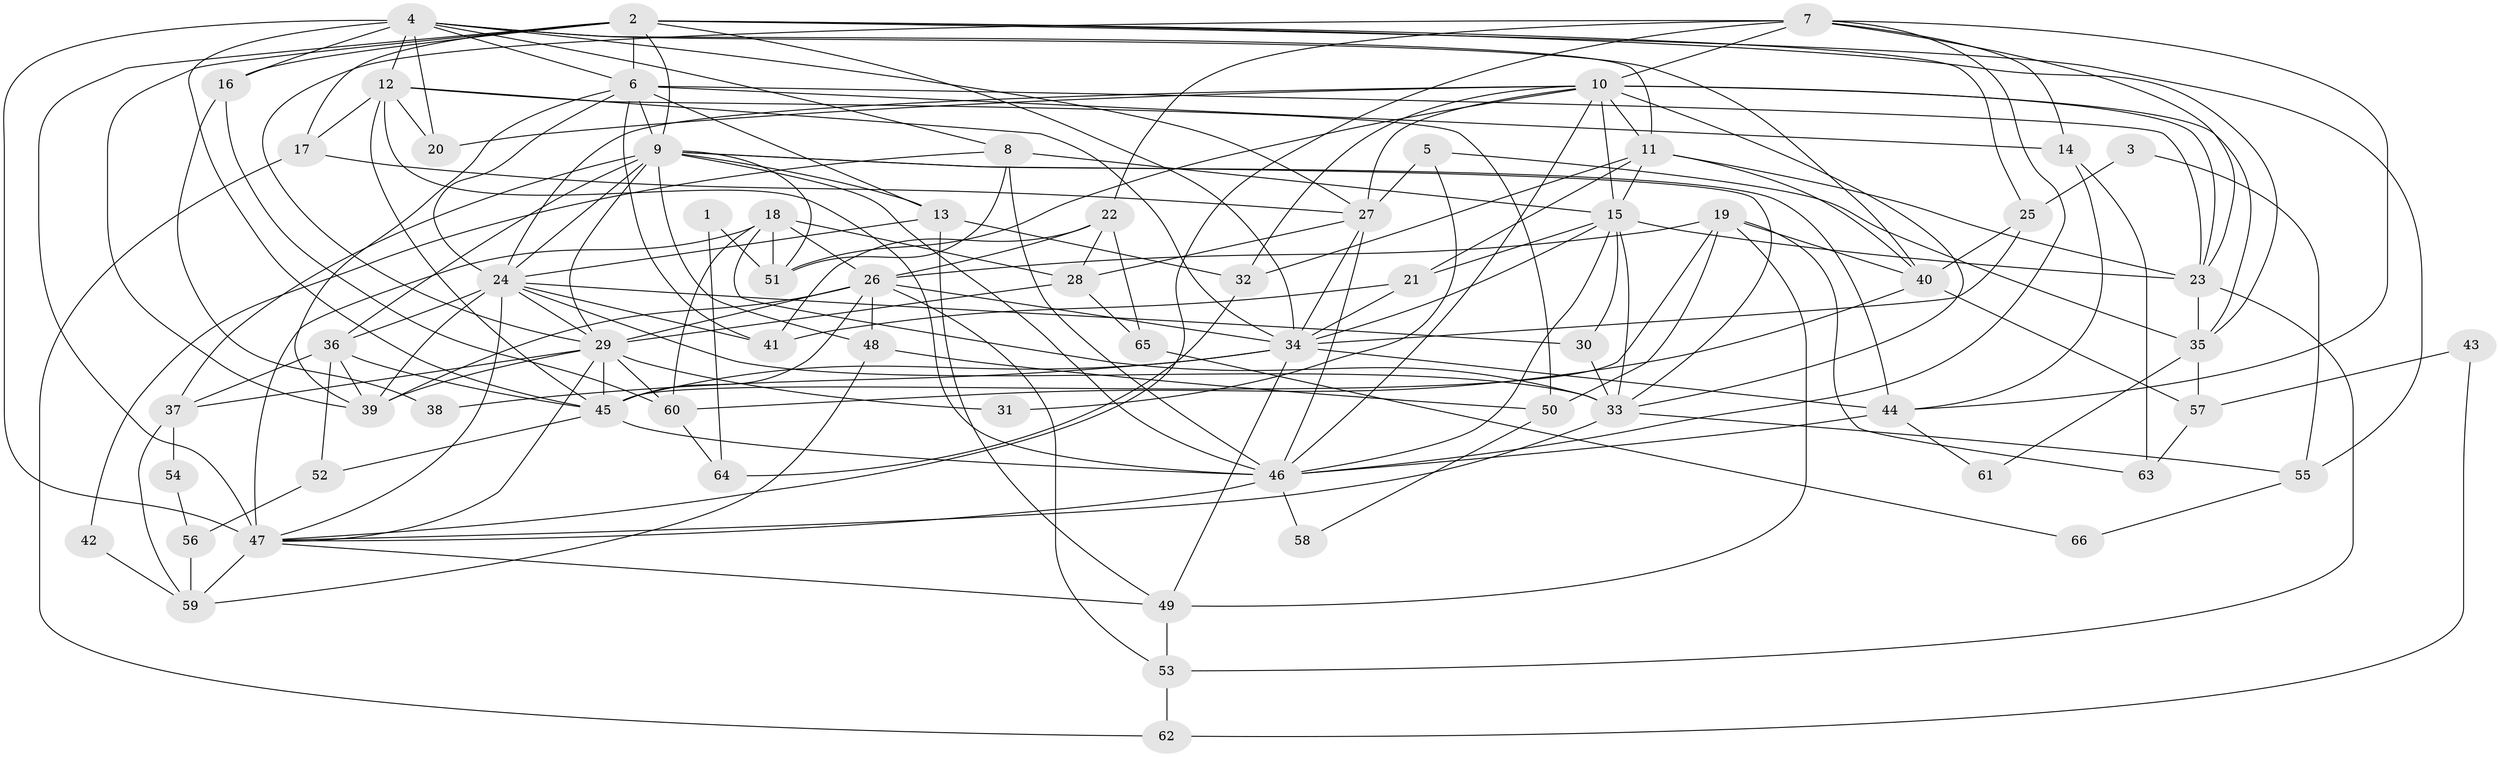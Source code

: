 // original degree distribution, {2: 0.12878787878787878, 4: 0.2727272727272727, 3: 0.2803030303030303, 6: 0.07575757575757576, 5: 0.18181818181818182, 7: 0.03787878787878788, 8: 0.022727272727272728}
// Generated by graph-tools (version 1.1) at 2025/35/03/09/25 02:35:59]
// undirected, 66 vertices, 180 edges
graph export_dot {
graph [start="1"]
  node [color=gray90,style=filled];
  1;
  2;
  3;
  4;
  5;
  6;
  7;
  8;
  9;
  10;
  11;
  12;
  13;
  14;
  15;
  16;
  17;
  18;
  19;
  20;
  21;
  22;
  23;
  24;
  25;
  26;
  27;
  28;
  29;
  30;
  31;
  32;
  33;
  34;
  35;
  36;
  37;
  38;
  39;
  40;
  41;
  42;
  43;
  44;
  45;
  46;
  47;
  48;
  49;
  50;
  51;
  52;
  53;
  54;
  55;
  56;
  57;
  58;
  59;
  60;
  61;
  62;
  63;
  64;
  65;
  66;
  1 -- 51 [weight=1.0];
  1 -- 64 [weight=1.0];
  2 -- 6 [weight=3.0];
  2 -- 9 [weight=1.0];
  2 -- 16 [weight=1.0];
  2 -- 17 [weight=1.0];
  2 -- 25 [weight=1.0];
  2 -- 34 [weight=1.0];
  2 -- 35 [weight=2.0];
  2 -- 39 [weight=1.0];
  2 -- 47 [weight=1.0];
  2 -- 55 [weight=1.0];
  3 -- 25 [weight=1.0];
  3 -- 55 [weight=1.0];
  4 -- 6 [weight=1.0];
  4 -- 8 [weight=1.0];
  4 -- 11 [weight=1.0];
  4 -- 12 [weight=1.0];
  4 -- 16 [weight=1.0];
  4 -- 20 [weight=1.0];
  4 -- 27 [weight=1.0];
  4 -- 40 [weight=1.0];
  4 -- 45 [weight=1.0];
  4 -- 47 [weight=3.0];
  5 -- 27 [weight=1.0];
  5 -- 31 [weight=1.0];
  5 -- 35 [weight=1.0];
  6 -- 9 [weight=1.0];
  6 -- 13 [weight=1.0];
  6 -- 14 [weight=1.0];
  6 -- 23 [weight=1.0];
  6 -- 24 [weight=1.0];
  6 -- 39 [weight=1.0];
  6 -- 41 [weight=1.0];
  7 -- 10 [weight=1.0];
  7 -- 14 [weight=1.0];
  7 -- 22 [weight=1.0];
  7 -- 23 [weight=1.0];
  7 -- 29 [weight=1.0];
  7 -- 44 [weight=1.0];
  7 -- 46 [weight=1.0];
  7 -- 47 [weight=1.0];
  8 -- 15 [weight=2.0];
  8 -- 42 [weight=1.0];
  8 -- 46 [weight=1.0];
  8 -- 51 [weight=1.0];
  9 -- 13 [weight=1.0];
  9 -- 24 [weight=2.0];
  9 -- 29 [weight=1.0];
  9 -- 33 [weight=1.0];
  9 -- 36 [weight=2.0];
  9 -- 37 [weight=1.0];
  9 -- 44 [weight=2.0];
  9 -- 46 [weight=1.0];
  9 -- 48 [weight=1.0];
  9 -- 51 [weight=1.0];
  10 -- 11 [weight=2.0];
  10 -- 15 [weight=1.0];
  10 -- 20 [weight=1.0];
  10 -- 23 [weight=1.0];
  10 -- 24 [weight=1.0];
  10 -- 27 [weight=1.0];
  10 -- 32 [weight=1.0];
  10 -- 33 [weight=1.0];
  10 -- 35 [weight=1.0];
  10 -- 46 [weight=1.0];
  10 -- 51 [weight=1.0];
  11 -- 15 [weight=1.0];
  11 -- 21 [weight=1.0];
  11 -- 23 [weight=1.0];
  11 -- 32 [weight=1.0];
  11 -- 40 [weight=1.0];
  12 -- 17 [weight=1.0];
  12 -- 20 [weight=1.0];
  12 -- 34 [weight=1.0];
  12 -- 45 [weight=1.0];
  12 -- 46 [weight=1.0];
  12 -- 50 [weight=1.0];
  13 -- 24 [weight=2.0];
  13 -- 32 [weight=1.0];
  13 -- 49 [weight=1.0];
  14 -- 44 [weight=1.0];
  14 -- 63 [weight=1.0];
  15 -- 21 [weight=1.0];
  15 -- 23 [weight=1.0];
  15 -- 30 [weight=1.0];
  15 -- 33 [weight=1.0];
  15 -- 34 [weight=1.0];
  15 -- 46 [weight=2.0];
  16 -- 38 [weight=1.0];
  16 -- 60 [weight=1.0];
  17 -- 27 [weight=1.0];
  17 -- 62 [weight=1.0];
  18 -- 26 [weight=1.0];
  18 -- 28 [weight=1.0];
  18 -- 33 [weight=2.0];
  18 -- 47 [weight=2.0];
  18 -- 51 [weight=1.0];
  18 -- 60 [weight=1.0];
  19 -- 26 [weight=1.0];
  19 -- 40 [weight=1.0];
  19 -- 45 [weight=1.0];
  19 -- 49 [weight=1.0];
  19 -- 50 [weight=1.0];
  19 -- 63 [weight=1.0];
  21 -- 34 [weight=1.0];
  21 -- 41 [weight=1.0];
  22 -- 26 [weight=1.0];
  22 -- 28 [weight=1.0];
  22 -- 41 [weight=1.0];
  22 -- 65 [weight=1.0];
  23 -- 35 [weight=1.0];
  23 -- 53 [weight=1.0];
  24 -- 29 [weight=1.0];
  24 -- 30 [weight=1.0];
  24 -- 33 [weight=1.0];
  24 -- 36 [weight=2.0];
  24 -- 39 [weight=1.0];
  24 -- 41 [weight=1.0];
  24 -- 47 [weight=1.0];
  25 -- 34 [weight=1.0];
  25 -- 40 [weight=1.0];
  26 -- 29 [weight=1.0];
  26 -- 34 [weight=1.0];
  26 -- 39 [weight=1.0];
  26 -- 45 [weight=1.0];
  26 -- 48 [weight=1.0];
  26 -- 53 [weight=1.0];
  27 -- 28 [weight=1.0];
  27 -- 34 [weight=1.0];
  27 -- 46 [weight=1.0];
  28 -- 29 [weight=1.0];
  28 -- 65 [weight=1.0];
  29 -- 31 [weight=1.0];
  29 -- 37 [weight=1.0];
  29 -- 39 [weight=1.0];
  29 -- 45 [weight=1.0];
  29 -- 47 [weight=1.0];
  29 -- 60 [weight=1.0];
  30 -- 33 [weight=1.0];
  32 -- 64 [weight=1.0];
  33 -- 47 [weight=1.0];
  33 -- 55 [weight=1.0];
  34 -- 38 [weight=1.0];
  34 -- 44 [weight=1.0];
  34 -- 45 [weight=1.0];
  34 -- 49 [weight=1.0];
  35 -- 57 [weight=1.0];
  35 -- 61 [weight=1.0];
  36 -- 37 [weight=1.0];
  36 -- 39 [weight=1.0];
  36 -- 45 [weight=1.0];
  36 -- 52 [weight=1.0];
  37 -- 54 [weight=1.0];
  37 -- 59 [weight=1.0];
  40 -- 57 [weight=1.0];
  40 -- 60 [weight=1.0];
  42 -- 59 [weight=1.0];
  43 -- 57 [weight=1.0];
  43 -- 62 [weight=1.0];
  44 -- 46 [weight=1.0];
  44 -- 61 [weight=1.0];
  45 -- 46 [weight=1.0];
  45 -- 52 [weight=1.0];
  46 -- 47 [weight=1.0];
  46 -- 58 [weight=1.0];
  47 -- 49 [weight=1.0];
  47 -- 59 [weight=1.0];
  48 -- 50 [weight=1.0];
  48 -- 59 [weight=1.0];
  49 -- 53 [weight=1.0];
  50 -- 58 [weight=1.0];
  52 -- 56 [weight=1.0];
  53 -- 62 [weight=1.0];
  54 -- 56 [weight=1.0];
  55 -- 66 [weight=1.0];
  56 -- 59 [weight=1.0];
  57 -- 63 [weight=1.0];
  60 -- 64 [weight=1.0];
  65 -- 66 [weight=1.0];
}
